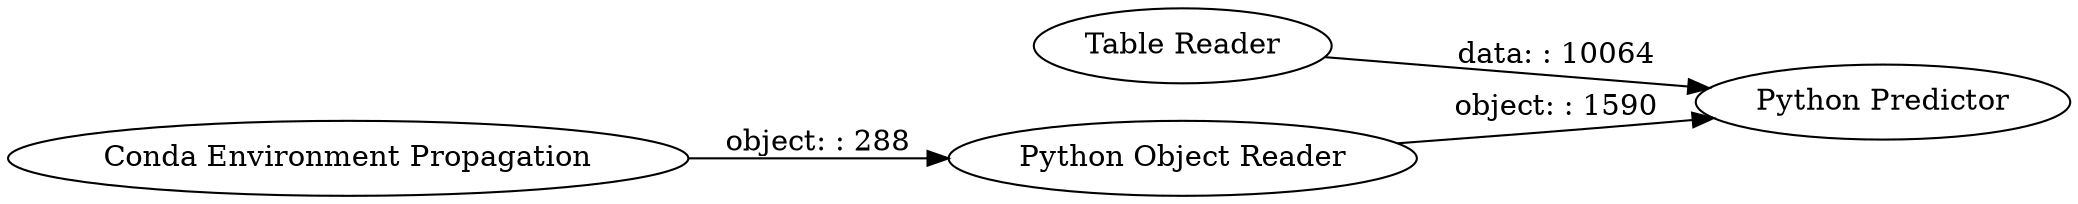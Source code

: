 digraph {
	"-3283880177239204001_262" [label="Table Reader"]
	"-3283880177239204001_7" [label="Python Object Reader"]
	"-3283880177239204001_258" [label="Python Predictor"]
	"-3283880177239204001_260" [label="Conda Environment Propagation"]
	"-3283880177239204001_260" -> "-3283880177239204001_7" [label="object: : 288"]
	"-3283880177239204001_7" -> "-3283880177239204001_258" [label="object: : 1590"]
	"-3283880177239204001_262" -> "-3283880177239204001_258" [label="data: : 10064"]
	rankdir=LR
}
